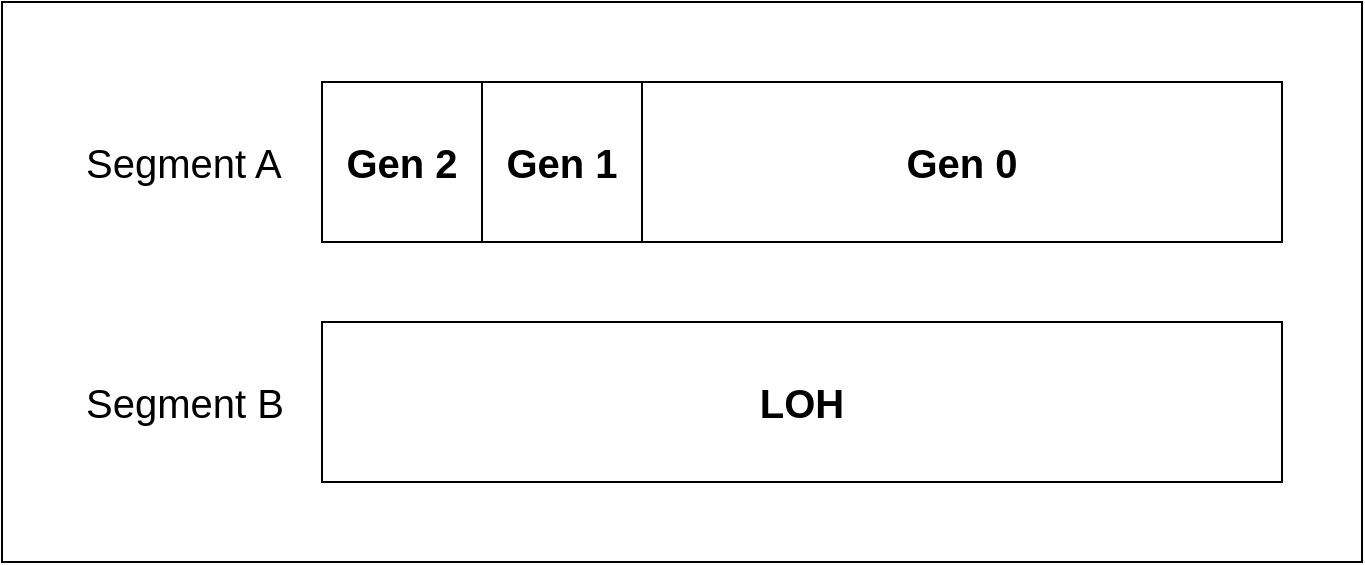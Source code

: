 <mxfile version="12.8.1" type="device"><diagram id="2HuyIV84Ch8AtjVZvnPc" name="Page-1"><mxGraphModel dx="1422" dy="727" grid="1" gridSize="10" guides="1" tooltips="1" connect="1" arrows="1" fold="1" page="1" pageScale="1" pageWidth="850" pageHeight="1100" math="0" shadow="0"><root><mxCell id="0"/><mxCell id="1" parent="0"/><mxCell id="Yf7ff3LgeZ8k9LA9tDfU-10" value="" style="group" vertex="1" connectable="0" parent="1"><mxGeometry x="40" y="240" width="680" height="280" as="geometry"/></mxCell><mxCell id="Yf7ff3LgeZ8k9LA9tDfU-9" value="" style="rounded=0;whiteSpace=wrap;html=1;" vertex="1" parent="Yf7ff3LgeZ8k9LA9tDfU-10"><mxGeometry width="680" height="280" as="geometry"/></mxCell><mxCell id="Yf7ff3LgeZ8k9LA9tDfU-2" value="&lt;b&gt;&lt;font style=&quot;font-size: 20px&quot;&gt;Gen 2&lt;br&gt;&lt;/font&gt;&lt;/b&gt;" style="rounded=0;whiteSpace=wrap;html=1;" vertex="1" parent="Yf7ff3LgeZ8k9LA9tDfU-10"><mxGeometry x="160" y="40" width="80" height="80" as="geometry"/></mxCell><mxCell id="Yf7ff3LgeZ8k9LA9tDfU-3" value="&lt;b&gt;&lt;font style=&quot;font-size: 20px&quot;&gt;Gen 1&lt;br&gt;&lt;/font&gt;&lt;/b&gt;" style="rounded=0;whiteSpace=wrap;html=1;" vertex="1" parent="Yf7ff3LgeZ8k9LA9tDfU-10"><mxGeometry x="240" y="40" width="80" height="80" as="geometry"/></mxCell><mxCell id="Yf7ff3LgeZ8k9LA9tDfU-4" value="&lt;b&gt;&lt;font style=&quot;font-size: 20px&quot;&gt;Gen 0&lt;br&gt;&lt;/font&gt;&lt;/b&gt;" style="rounded=0;whiteSpace=wrap;html=1;" vertex="1" parent="Yf7ff3LgeZ8k9LA9tDfU-10"><mxGeometry x="320" y="40" width="320" height="80" as="geometry"/></mxCell><mxCell id="Yf7ff3LgeZ8k9LA9tDfU-6" value="&lt;font style=&quot;font-size: 20px&quot;&gt;&lt;b&gt;LOH&lt;font style=&quot;font-size: 20px&quot;&gt;&lt;br&gt;&lt;/font&gt;&lt;/b&gt;&lt;/font&gt;" style="rounded=0;whiteSpace=wrap;html=1;" vertex="1" parent="Yf7ff3LgeZ8k9LA9tDfU-10"><mxGeometry x="160" y="160" width="480" height="80" as="geometry"/></mxCell><mxCell id="Yf7ff3LgeZ8k9LA9tDfU-7" value="&lt;div style=&quot;font-size: 20px&quot; align=&quot;left&quot;&gt;Segment A&lt;br&gt;&lt;/div&gt;" style="text;html=1;align=left;verticalAlign=middle;resizable=0;points=[];autosize=1;" vertex="1" parent="Yf7ff3LgeZ8k9LA9tDfU-10"><mxGeometry x="40" y="70" width="110" height="20" as="geometry"/></mxCell><mxCell id="Yf7ff3LgeZ8k9LA9tDfU-8" value="&lt;div style=&quot;font-size: 20px&quot; align=&quot;left&quot;&gt;Segment B&lt;br&gt;&lt;/div&gt;" style="text;html=1;align=left;verticalAlign=middle;resizable=0;points=[];autosize=1;" vertex="1" parent="Yf7ff3LgeZ8k9LA9tDfU-10"><mxGeometry x="40" y="190" width="110" height="20" as="geometry"/></mxCell></root></mxGraphModel></diagram></mxfile>